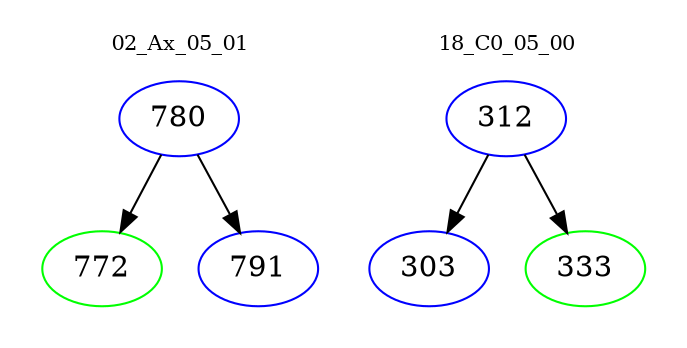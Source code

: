 digraph{
subgraph cluster_0 {
color = white
label = "02_Ax_05_01";
fontsize=10;
T0_780 [label="780", color="blue"]
T0_780 -> T0_772 [color="black"]
T0_772 [label="772", color="green"]
T0_780 -> T0_791 [color="black"]
T0_791 [label="791", color="blue"]
}
subgraph cluster_1 {
color = white
label = "18_C0_05_00";
fontsize=10;
T1_312 [label="312", color="blue"]
T1_312 -> T1_303 [color="black"]
T1_303 [label="303", color="blue"]
T1_312 -> T1_333 [color="black"]
T1_333 [label="333", color="green"]
}
}
